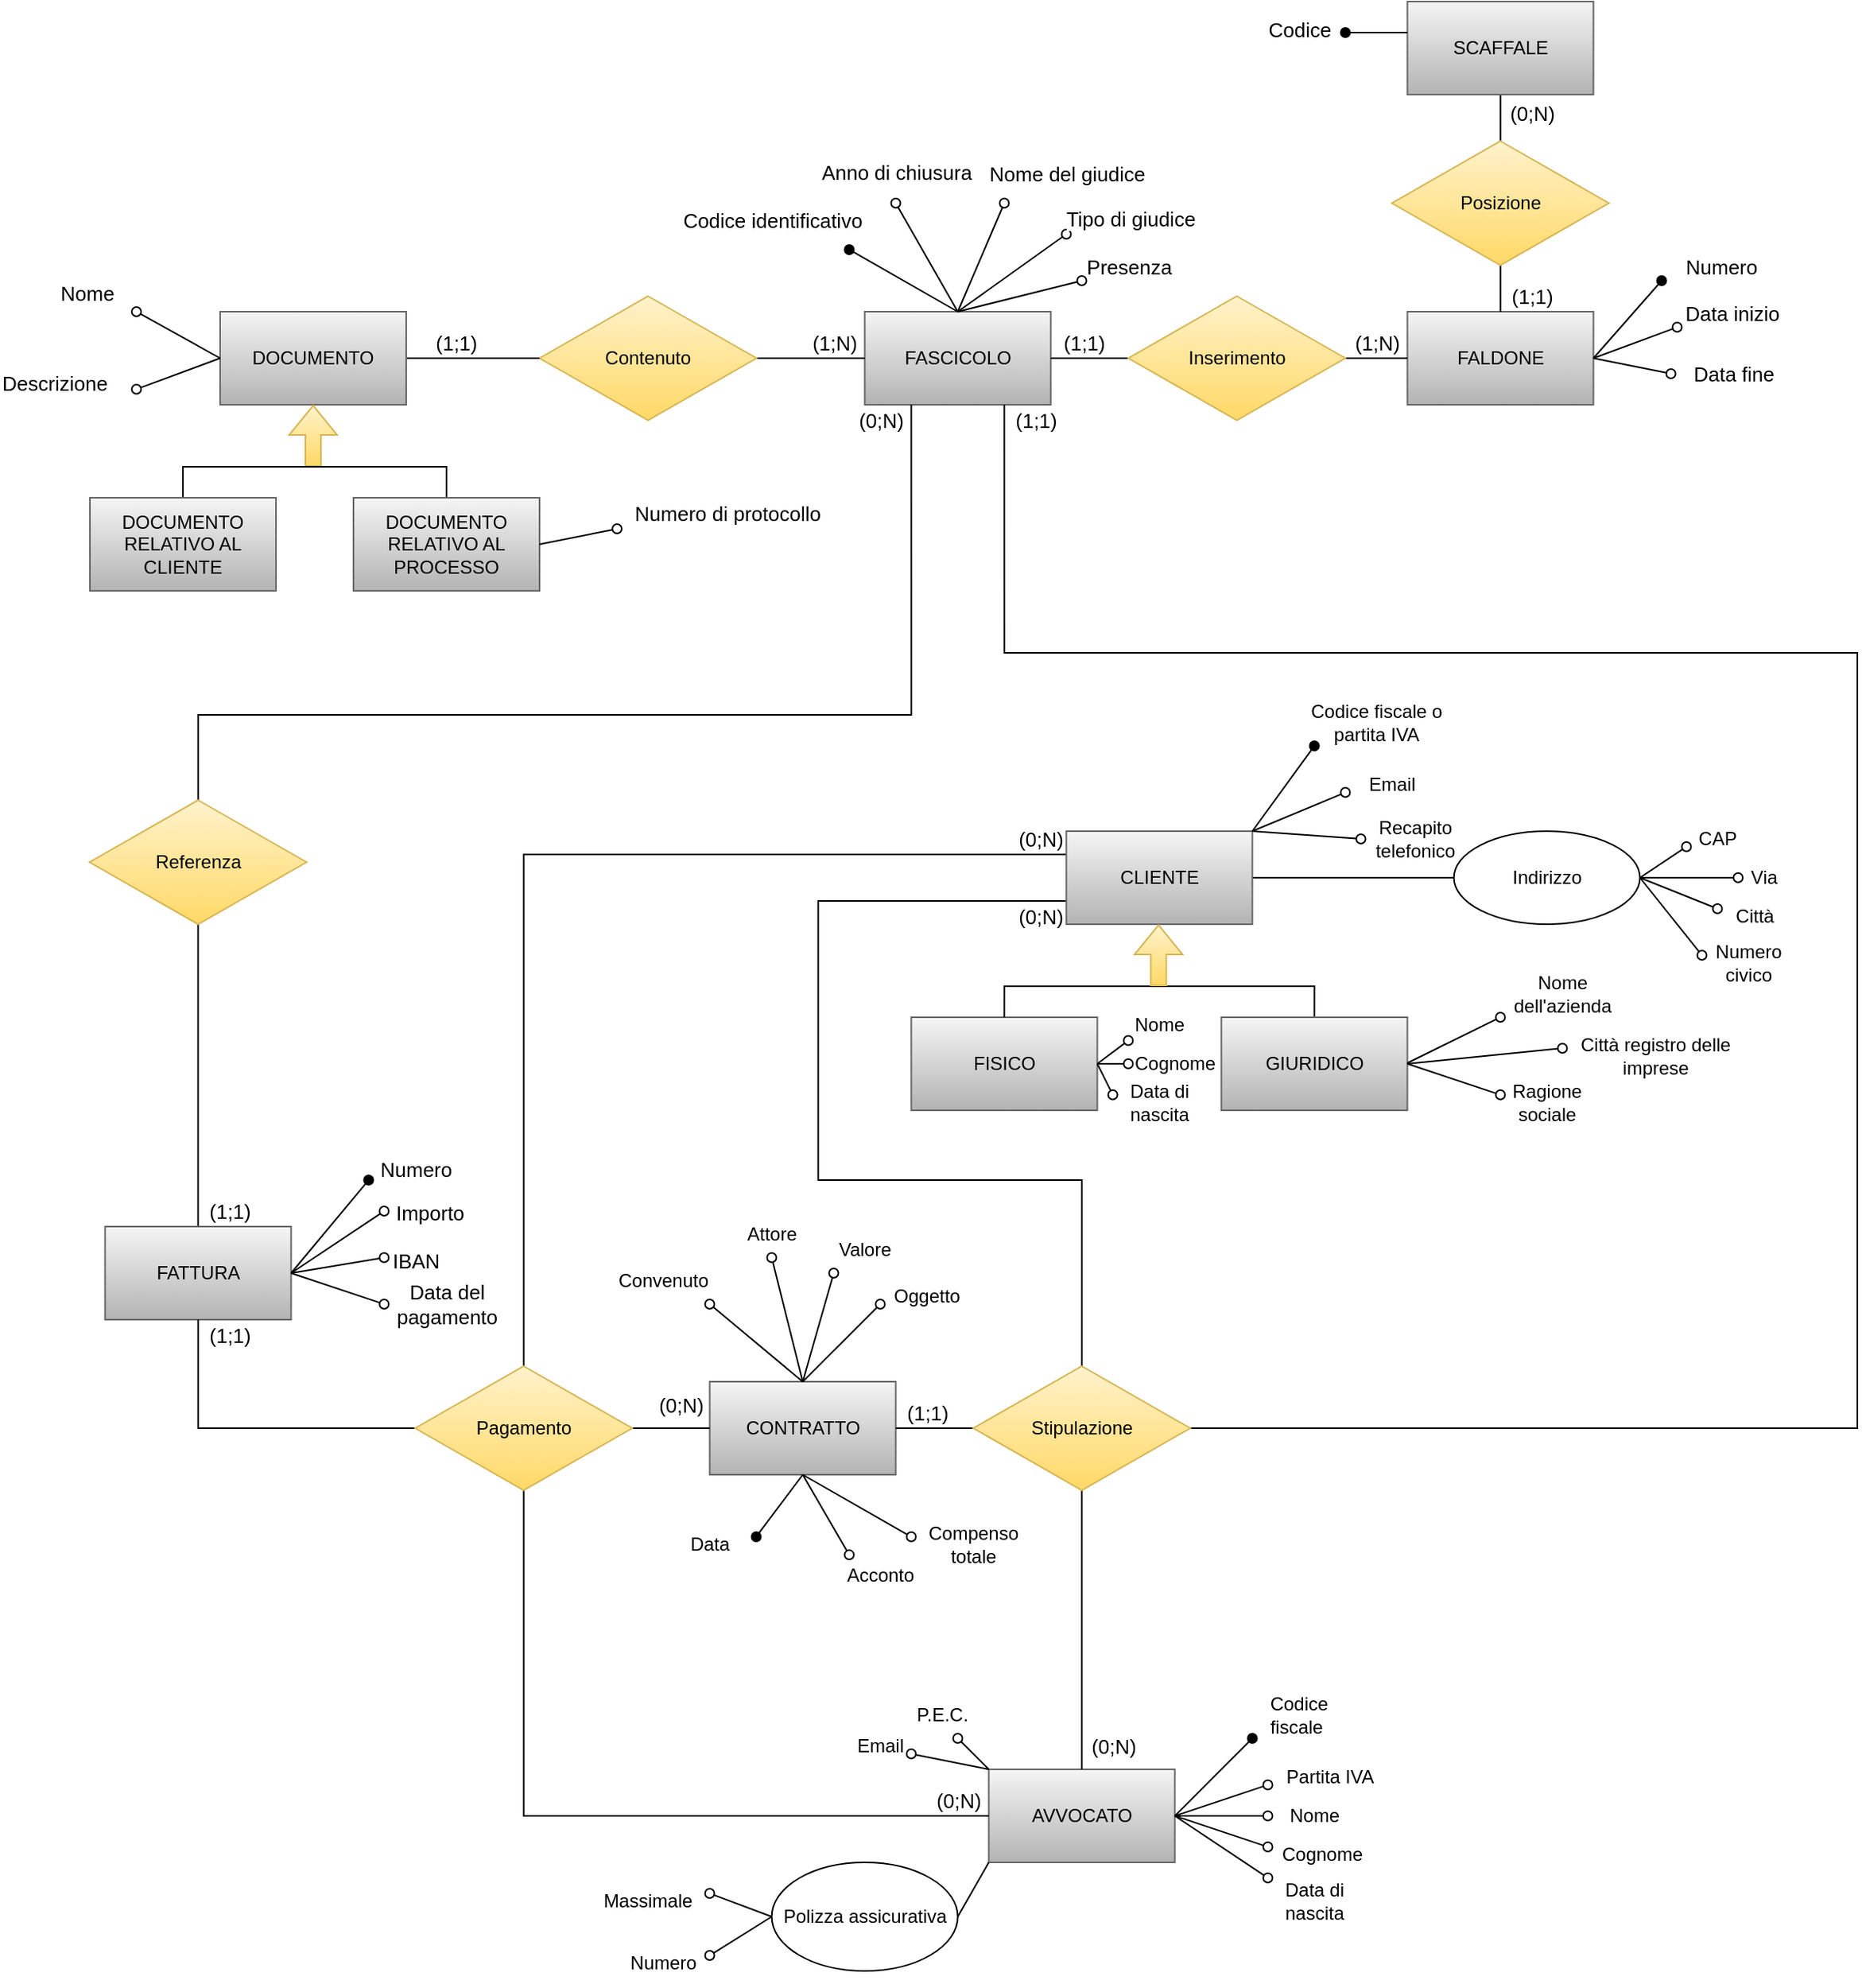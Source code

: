<mxfile version="15.7.3" type="device"><diagram id="W9oPmdJCnc97rMvSaZSt" name="Pagina-1"><mxGraphModel dx="788" dy="522" grid="1" gridSize="10" guides="1" tooltips="1" connect="1" arrows="1" fold="1" page="1" pageScale="1" pageWidth="3300" pageHeight="4681" math="0" shadow="0"><root><mxCell id="0"/><mxCell id="1" parent="0"/><mxCell id="FCEXW7toGId0Cse7OrLk-1" value="FASCICOLO" style="rounded=0;whiteSpace=wrap;html=1;fillColor=#f5f5f5;gradientColor=#b3b3b3;strokeColor=#666666;" vertex="1" parent="1"><mxGeometry x="579.77" y="360" width="120" height="60" as="geometry"/></mxCell><mxCell id="FCEXW7toGId0Cse7OrLk-2" value="FALDONE" style="rounded=0;whiteSpace=wrap;html=1;fillColor=#f5f5f5;gradientColor=#b3b3b3;strokeColor=#666666;" vertex="1" parent="1"><mxGeometry x="929.77" y="360" width="120" height="60" as="geometry"/></mxCell><mxCell id="FCEXW7toGId0Cse7OrLk-3" value="" style="edgeStyle=orthogonalEdgeStyle;rounded=0;orthogonalLoop=1;jettySize=auto;html=1;startArrow=none;startFill=0;endArrow=none;endFill=0;" edge="1" parent="1" source="FCEXW7toGId0Cse7OrLk-5" target="FCEXW7toGId0Cse7OrLk-1"><mxGeometry relative="1" as="geometry"/></mxCell><mxCell id="FCEXW7toGId0Cse7OrLk-4" value="(1;N)" style="edgeLabel;html=1;align=center;verticalAlign=middle;resizable=0;points=[];fontSize=13;" vertex="1" connectable="0" parent="FCEXW7toGId0Cse7OrLk-3"><mxGeometry x="0.4" y="2" relative="1" as="geometry"><mxPoint x="1" y="-8" as="offset"/></mxGeometry></mxCell><mxCell id="FCEXW7toGId0Cse7OrLk-5" value="Contenuto" style="rhombus;whiteSpace=wrap;html=1;fillColor=#fff2cc;gradientColor=#ffd966;strokeColor=#d6b656;" vertex="1" parent="1"><mxGeometry x="370" y="350" width="140" height="80" as="geometry"/></mxCell><mxCell id="FCEXW7toGId0Cse7OrLk-6" value="" style="edgeStyle=orthogonalEdgeStyle;rounded=0;orthogonalLoop=1;jettySize=auto;html=1;startArrow=none;startFill=0;endArrow=none;endFill=0;" edge="1" parent="1" source="FCEXW7toGId0Cse7OrLk-10" target="FCEXW7toGId0Cse7OrLk-2"><mxGeometry relative="1" as="geometry"/></mxCell><mxCell id="FCEXW7toGId0Cse7OrLk-7" value="(1;N)" style="edgeLabel;html=1;align=center;verticalAlign=middle;resizable=0;points=[];fontSize=13;" vertex="1" connectable="0" parent="FCEXW7toGId0Cse7OrLk-6"><mxGeometry x="-0.2" relative="1" as="geometry"><mxPoint x="4" y="-10" as="offset"/></mxGeometry></mxCell><mxCell id="FCEXW7toGId0Cse7OrLk-8" value="" style="edgeStyle=orthogonalEdgeStyle;rounded=0;orthogonalLoop=1;jettySize=auto;html=1;startArrow=none;startFill=0;endArrow=none;endFill=0;" edge="1" parent="1" source="FCEXW7toGId0Cse7OrLk-10" target="FCEXW7toGId0Cse7OrLk-1"><mxGeometry relative="1" as="geometry"/></mxCell><mxCell id="FCEXW7toGId0Cse7OrLk-9" value="(1;1)" style="edgeLabel;html=1;align=center;verticalAlign=middle;resizable=0;points=[];fontSize=13;" vertex="1" connectable="0" parent="FCEXW7toGId0Cse7OrLk-8"><mxGeometry x="-0.433" y="2" relative="1" as="geometry"><mxPoint x="-15" y="-12" as="offset"/></mxGeometry></mxCell><mxCell id="FCEXW7toGId0Cse7OrLk-10" value="Inserimento" style="rhombus;whiteSpace=wrap;html=1;fillColor=#fff2cc;gradientColor=#ffd966;strokeColor=#d6b656;" vertex="1" parent="1"><mxGeometry x="749.77" y="350" width="140" height="80" as="geometry"/></mxCell><mxCell id="FCEXW7toGId0Cse7OrLk-11" value="" style="edgeStyle=orthogonalEdgeStyle;rounded=0;orthogonalLoop=1;jettySize=auto;html=1;startArrow=none;startFill=0;endArrow=none;endFill=0;" edge="1" parent="1" source="FCEXW7toGId0Cse7OrLk-15" target="FCEXW7toGId0Cse7OrLk-2"><mxGeometry relative="1" as="geometry"/></mxCell><mxCell id="FCEXW7toGId0Cse7OrLk-12" value="&lt;font style=&quot;font-size: 13px&quot;&gt;(1;1)&lt;/font&gt;" style="edgeLabel;html=1;align=center;verticalAlign=middle;resizable=0;points=[];" vertex="1" connectable="0" parent="FCEXW7toGId0Cse7OrLk-11"><mxGeometry x="0.36" y="1" relative="1" as="geometry"><mxPoint x="19" y="6" as="offset"/></mxGeometry></mxCell><mxCell id="FCEXW7toGId0Cse7OrLk-13" value="" style="edgeStyle=orthogonalEdgeStyle;rounded=0;orthogonalLoop=1;jettySize=auto;html=1;startArrow=none;startFill=0;endArrow=none;endFill=0;" edge="1" parent="1" source="FCEXW7toGId0Cse7OrLk-15" target="FCEXW7toGId0Cse7OrLk-16"><mxGeometry relative="1" as="geometry"/></mxCell><mxCell id="FCEXW7toGId0Cse7OrLk-14" value="(0;N)" style="edgeLabel;html=1;align=center;verticalAlign=middle;resizable=0;points=[];fontSize=13;" vertex="1" connectable="0" parent="FCEXW7toGId0Cse7OrLk-13"><mxGeometry x="0.52" y="2" relative="1" as="geometry"><mxPoint x="22" as="offset"/></mxGeometry></mxCell><mxCell id="FCEXW7toGId0Cse7OrLk-15" value="Posizione" style="rhombus;whiteSpace=wrap;html=1;fillColor=#fff2cc;gradientColor=#ffd966;strokeColor=#d6b656;" vertex="1" parent="1"><mxGeometry x="919.77" y="250" width="140" height="80" as="geometry"/></mxCell><mxCell id="FCEXW7toGId0Cse7OrLk-16" value="SCAFFALE" style="whiteSpace=wrap;html=1;fillColor=#f5f5f5;gradientColor=#b3b3b3;strokeColor=#666666;" vertex="1" parent="1"><mxGeometry x="929.77" y="160" width="120" height="60" as="geometry"/></mxCell><mxCell id="FCEXW7toGId0Cse7OrLk-17" value="" style="endArrow=oval;html=1;rounded=0;endFill=1;" edge="1" parent="1"><mxGeometry width="50" height="50" relative="1" as="geometry"><mxPoint x="929.77" y="180" as="sourcePoint"/><mxPoint x="889.77" y="180" as="targetPoint"/></mxGeometry></mxCell><mxCell id="FCEXW7toGId0Cse7OrLk-18" value="Codice" style="edgeLabel;html=1;align=center;verticalAlign=middle;resizable=0;points=[];fontSize=13;" vertex="1" connectable="0" parent="FCEXW7toGId0Cse7OrLk-17"><mxGeometry x="0.2" y="-1" relative="1" as="geometry"><mxPoint x="-46" y="-1" as="offset"/></mxGeometry></mxCell><mxCell id="FCEXW7toGId0Cse7OrLk-19" value="" style="edgeStyle=orthogonalEdgeStyle;rounded=0;orthogonalLoop=1;jettySize=auto;html=1;startArrow=none;startFill=0;endArrow=none;endFill=0;entryX=1;entryY=0.5;entryDx=0;entryDy=0;" edge="1" parent="1" source="FCEXW7toGId0Cse7OrLk-5" target="FCEXW7toGId0Cse7OrLk-37"><mxGeometry relative="1" as="geometry"><mxPoint x="290" y="620" as="targetPoint"/><mxPoint x="340" y="620" as="sourcePoint"/></mxGeometry></mxCell><mxCell id="FCEXW7toGId0Cse7OrLk-20" value="(1;1)" style="edgeLabel;html=1;align=center;verticalAlign=middle;resizable=0;points=[];fontSize=13;" vertex="1" connectable="0" parent="FCEXW7toGId0Cse7OrLk-19"><mxGeometry x="-0.036" y="2" relative="1" as="geometry"><mxPoint x="-13" y="-12" as="offset"/></mxGeometry></mxCell><mxCell id="FCEXW7toGId0Cse7OrLk-21" value="" style="endArrow=oval;html=1;rounded=0;endFill=1;" edge="1" parent="1"><mxGeometry width="50" height="50" relative="1" as="geometry"><mxPoint x="1049.77" y="390" as="sourcePoint"/><mxPoint x="1093.77" y="340" as="targetPoint"/></mxGeometry></mxCell><mxCell id="FCEXW7toGId0Cse7OrLk-22" value="Numero" style="edgeLabel;html=1;align=center;verticalAlign=middle;resizable=0;points=[];fontSize=13;" vertex="1" connectable="0" parent="FCEXW7toGId0Cse7OrLk-21"><mxGeometry x="0.46" y="-1" relative="1" as="geometry"><mxPoint x="49" y="-24" as="offset"/></mxGeometry></mxCell><mxCell id="FCEXW7toGId0Cse7OrLk-23" value="" style="endArrow=oval;html=1;rounded=0;endFill=0;" edge="1" parent="1"><mxGeometry width="50" height="50" relative="1" as="geometry"><mxPoint x="1049.77" y="390" as="sourcePoint"/><mxPoint x="1103.77" y="370" as="targetPoint"/></mxGeometry></mxCell><mxCell id="FCEXW7toGId0Cse7OrLk-24" value="Data inizio" style="edgeLabel;html=1;align=center;verticalAlign=middle;resizable=0;points=[];fontSize=13;" vertex="1" connectable="0" parent="FCEXW7toGId0Cse7OrLk-23"><mxGeometry x="0.46" y="-1" relative="1" as="geometry"><mxPoint x="49" y="-16" as="offset"/></mxGeometry></mxCell><mxCell id="FCEXW7toGId0Cse7OrLk-25" value="" style="endArrow=oval;html=1;rounded=0;endFill=0;" edge="1" parent="1"><mxGeometry width="50" height="50" relative="1" as="geometry"><mxPoint x="1049.77" y="390" as="sourcePoint"/><mxPoint x="1099.77" y="400" as="targetPoint"/></mxGeometry></mxCell><mxCell id="FCEXW7toGId0Cse7OrLk-26" value="Data fine" style="edgeLabel;html=1;align=center;verticalAlign=middle;resizable=0;points=[];fontSize=13;" vertex="1" connectable="0" parent="FCEXW7toGId0Cse7OrLk-25"><mxGeometry x="0.46" y="-1" relative="1" as="geometry"><mxPoint x="54" y="2" as="offset"/></mxGeometry></mxCell><mxCell id="FCEXW7toGId0Cse7OrLk-27" value="" style="endArrow=oval;html=1;rounded=0;endFill=0;exitX=0.5;exitY=0;exitDx=0;exitDy=0;" edge="1" parent="1" source="FCEXW7toGId0Cse7OrLk-1"><mxGeometry width="50" height="50" relative="1" as="geometry"><mxPoint x="829.77" y="529.77" as="sourcePoint"/><mxPoint x="709.77" y="310" as="targetPoint"/></mxGeometry></mxCell><mxCell id="FCEXW7toGId0Cse7OrLk-28" value="Tipo di giudice" style="edgeLabel;html=1;align=center;verticalAlign=middle;resizable=0;points=[];fontSize=13;" vertex="1" connectable="0" parent="FCEXW7toGId0Cse7OrLk-27"><mxGeometry x="0.46" y="-4" relative="1" as="geometry"><mxPoint x="57" y="-27" as="offset"/></mxGeometry></mxCell><mxCell id="FCEXW7toGId0Cse7OrLk-29" value="" style="endArrow=oval;html=1;rounded=0;endFill=0;exitX=0.5;exitY=0;exitDx=0;exitDy=0;" edge="1" parent="1" source="FCEXW7toGId0Cse7OrLk-1"><mxGeometry width="50" height="50" relative="1" as="geometry"><mxPoint x="829.77" y="529.77" as="sourcePoint"/><mxPoint x="669.77" y="290" as="targetPoint"/></mxGeometry></mxCell><mxCell id="FCEXW7toGId0Cse7OrLk-30" value="Nome del giudice" style="edgeLabel;html=1;align=center;verticalAlign=middle;resizable=0;points=[];fontSize=13;" vertex="1" connectable="0" parent="FCEXW7toGId0Cse7OrLk-29"><mxGeometry x="0.46" y="-4" relative="1" as="geometry"><mxPoint x="44" y="-40" as="offset"/></mxGeometry></mxCell><mxCell id="FCEXW7toGId0Cse7OrLk-31" value="" style="endArrow=oval;html=1;rounded=0;endFill=0;exitX=0.5;exitY=0;exitDx=0;exitDy=0;" edge="1" parent="1" source="FCEXW7toGId0Cse7OrLk-1"><mxGeometry width="50" height="50" relative="1" as="geometry"><mxPoint x="829.77" y="529.77" as="sourcePoint"/><mxPoint x="599.77" y="290" as="targetPoint"/></mxGeometry></mxCell><mxCell id="FCEXW7toGId0Cse7OrLk-32" value="Anno di chiusura" style="edgeLabel;html=1;align=center;verticalAlign=middle;resizable=0;points=[];fontSize=13;" vertex="1" connectable="0" parent="FCEXW7toGId0Cse7OrLk-31"><mxGeometry x="0.46" y="-4" relative="1" as="geometry"><mxPoint x="-14" y="-37" as="offset"/></mxGeometry></mxCell><mxCell id="FCEXW7toGId0Cse7OrLk-33" value="" style="endArrow=oval;html=1;rounded=0;endFill=1;exitX=0.5;exitY=0;exitDx=0;exitDy=0;" edge="1" parent="1" source="FCEXW7toGId0Cse7OrLk-1"><mxGeometry width="50" height="50" relative="1" as="geometry"><mxPoint x="835.77" y="529.77" as="sourcePoint"/><mxPoint x="569.77" y="320" as="targetPoint"/></mxGeometry></mxCell><mxCell id="FCEXW7toGId0Cse7OrLk-34" value="Codice identificativo" style="edgeLabel;html=1;align=center;verticalAlign=middle;resizable=0;points=[];fontSize=13;" vertex="1" connectable="0" parent="FCEXW7toGId0Cse7OrLk-33"><mxGeometry x="0.46" y="-4" relative="1" as="geometry"><mxPoint x="-71" y="-27" as="offset"/></mxGeometry></mxCell><mxCell id="FCEXW7toGId0Cse7OrLk-35" value="" style="endArrow=oval;html=1;rounded=0;endFill=0;exitX=0.5;exitY=0;exitDx=0;exitDy=0;" edge="1" parent="1" source="FCEXW7toGId0Cse7OrLk-1"><mxGeometry width="50" height="50" relative="1" as="geometry"><mxPoint x="829.77" y="529.77" as="sourcePoint"/><mxPoint x="719.77" y="340" as="targetPoint"/></mxGeometry></mxCell><mxCell id="FCEXW7toGId0Cse7OrLk-36" value="Presenza" style="edgeLabel;html=1;align=center;verticalAlign=middle;resizable=0;points=[];fontSize=13;" vertex="1" connectable="0" parent="FCEXW7toGId0Cse7OrLk-35"><mxGeometry x="0.46" y="-4" relative="1" as="geometry"><mxPoint x="51" y="-19" as="offset"/></mxGeometry></mxCell><mxCell id="FCEXW7toGId0Cse7OrLk-37" value="DOCUMENTO" style="rounded=0;whiteSpace=wrap;html=1;fillColor=#f5f5f5;gradientColor=#b3b3b3;strokeColor=#666666;" vertex="1" parent="1"><mxGeometry x="164" y="360" width="120" height="60" as="geometry"/></mxCell><mxCell id="FCEXW7toGId0Cse7OrLk-38" value="" style="endArrow=oval;html=1;rounded=0;exitX=0;exitY=0.5;exitDx=0;exitDy=0;endFill=0;" edge="1" parent="1" source="FCEXW7toGId0Cse7OrLk-37"><mxGeometry width="50" height="50" relative="1" as="geometry"><mxPoint x="100" y="620" as="sourcePoint"/><mxPoint x="110" y="360" as="targetPoint"/></mxGeometry></mxCell><mxCell id="FCEXW7toGId0Cse7OrLk-39" value="&lt;font style=&quot;font-size: 13px&quot;&gt;Nome&lt;/font&gt;" style="edgeLabel;html=1;align=center;verticalAlign=middle;resizable=0;points=[];" vertex="1" connectable="0" parent="FCEXW7toGId0Cse7OrLk-38"><mxGeometry x="0.582" y="1" relative="1" as="geometry"><mxPoint x="-43" y="-19" as="offset"/></mxGeometry></mxCell><mxCell id="FCEXW7toGId0Cse7OrLk-40" value="" style="shape=flexArrow;endArrow=classic;html=1;rounded=0;fontSize=13;fillColor=#fff2cc;gradientColor=#ffd966;strokeColor=#d6b656;" edge="1" parent="1"><mxGeometry width="50" height="50" relative="1" as="geometry"><mxPoint x="224" y="460" as="sourcePoint"/><mxPoint x="224" y="420" as="targetPoint"/></mxGeometry></mxCell><mxCell id="FCEXW7toGId0Cse7OrLk-41" style="edgeStyle=orthogonalEdgeStyle;rounded=0;orthogonalLoop=1;jettySize=auto;html=1;entryX=0.5;entryY=0;entryDx=0;entryDy=0;fontSize=13;endArrow=none;endFill=0;" edge="1" parent="1" source="FCEXW7toGId0Cse7OrLk-42" target="FCEXW7toGId0Cse7OrLk-43"><mxGeometry relative="1" as="geometry"><Array as="points"><mxPoint x="140" y="460"/><mxPoint x="310" y="460"/></Array></mxGeometry></mxCell><mxCell id="FCEXW7toGId0Cse7OrLk-42" value="DOCUMENTO RELATIVO AL CLIENTE" style="rounded=0;whiteSpace=wrap;html=1;fillColor=#f5f5f5;gradientColor=#b3b3b3;strokeColor=#666666;" vertex="1" parent="1"><mxGeometry x="80" y="480" width="120" height="60" as="geometry"/></mxCell><mxCell id="FCEXW7toGId0Cse7OrLk-43" value="DOCUMENTO RELATIVO AL PROCESSO" style="rounded=0;whiteSpace=wrap;html=1;fillColor=#f5f5f5;gradientColor=#b3b3b3;strokeColor=#666666;" vertex="1" parent="1"><mxGeometry x="250" y="480" width="120" height="60" as="geometry"/></mxCell><mxCell id="FCEXW7toGId0Cse7OrLk-44" value="" style="endArrow=oval;html=1;rounded=0;exitX=0;exitY=0.5;exitDx=0;exitDy=0;endFill=0;" edge="1" parent="1" source="FCEXW7toGId0Cse7OrLk-37"><mxGeometry width="50" height="50" relative="1" as="geometry"><mxPoint x="144" y="650" as="sourcePoint"/><mxPoint x="110" y="410" as="targetPoint"/></mxGeometry></mxCell><mxCell id="FCEXW7toGId0Cse7OrLk-45" value="&lt;font style=&quot;font-size: 13px&quot;&gt;Descrizione&lt;/font&gt;" style="edgeLabel;html=1;align=center;verticalAlign=middle;resizable=0;points=[];" vertex="1" connectable="0" parent="FCEXW7toGId0Cse7OrLk-44"><mxGeometry x="0.582" y="1" relative="1" as="geometry"><mxPoint x="-65" y="-1" as="offset"/></mxGeometry></mxCell><mxCell id="FCEXW7toGId0Cse7OrLk-46" value="" style="endArrow=oval;html=1;rounded=0;exitX=1;exitY=0.5;exitDx=0;exitDy=0;endFill=0;" edge="1" parent="1" source="FCEXW7toGId0Cse7OrLk-43"><mxGeometry width="50" height="50" relative="1" as="geometry"><mxPoint x="484" y="520" as="sourcePoint"/><mxPoint x="420.0" y="500" as="targetPoint"/></mxGeometry></mxCell><mxCell id="FCEXW7toGId0Cse7OrLk-47" value="&lt;font style=&quot;font-size: 13px&quot;&gt;Numero di protocollo&lt;/font&gt;" style="edgeLabel;html=1;align=center;verticalAlign=middle;resizable=0;points=[];" vertex="1" connectable="0" parent="FCEXW7toGId0Cse7OrLk-46"><mxGeometry x="0.582" y="1" relative="1" as="geometry"><mxPoint x="81" y="-11" as="offset"/></mxGeometry></mxCell><mxCell id="FCEXW7toGId0Cse7OrLk-48" value="CONTRATTO" style="rounded=0;whiteSpace=wrap;html=1;fillColor=#f5f5f5;gradientColor=#b3b3b3;strokeColor=#666666;" vertex="1" parent="1"><mxGeometry x="479.77" y="1050" width="120" height="60" as="geometry"/></mxCell><mxCell id="FCEXW7toGId0Cse7OrLk-49" value="AVVOCATO" style="rounded=0;whiteSpace=wrap;html=1;fillColor=#f5f5f5;gradientColor=#b3b3b3;strokeColor=#666666;" vertex="1" parent="1"><mxGeometry x="659.77" y="1300" width="120" height="60" as="geometry"/></mxCell><mxCell id="FCEXW7toGId0Cse7OrLk-143" style="edgeStyle=orthogonalEdgeStyle;rounded=0;orthogonalLoop=1;jettySize=auto;html=1;entryX=0.5;entryY=1;entryDx=0;entryDy=0;endArrow=none;endFill=0;" edge="1" parent="1" source="FCEXW7toGId0Cse7OrLk-50" target="FCEXW7toGId0Cse7OrLk-142"><mxGeometry relative="1" as="geometry"/></mxCell><mxCell id="FCEXW7toGId0Cse7OrLk-145" value="&lt;font style=&quot;font-size: 13px&quot;&gt;(1;1)&lt;/font&gt;" style="edgeLabel;html=1;align=center;verticalAlign=middle;resizable=0;points=[];" vertex="1" connectable="0" parent="FCEXW7toGId0Cse7OrLk-143"><mxGeometry x="-0.753" y="-1" relative="1" as="geometry"><mxPoint x="19" y="14" as="offset"/></mxGeometry></mxCell><mxCell id="FCEXW7toGId0Cse7OrLk-50" value="FATTURA" style="rounded=0;whiteSpace=wrap;html=1;fillColor=#f5f5f5;gradientColor=#b3b3b3;strokeColor=#666666;" vertex="1" parent="1"><mxGeometry x="89.77" y="950" width="120" height="60" as="geometry"/></mxCell><mxCell id="FCEXW7toGId0Cse7OrLk-51" value="" style="edgeStyle=orthogonalEdgeStyle;rounded=0;orthogonalLoop=1;jettySize=auto;html=1;startArrow=none;startFill=0;endArrow=none;endFill=0;" edge="1" parent="1" source="FCEXW7toGId0Cse7OrLk-57" target="FCEXW7toGId0Cse7OrLk-49"><mxGeometry relative="1" as="geometry"/></mxCell><mxCell id="FCEXW7toGId0Cse7OrLk-52" value="(0;N)" style="edgeLabel;html=1;align=center;verticalAlign=middle;resizable=0;points=[];fontSize=13;" vertex="1" connectable="0" parent="FCEXW7toGId0Cse7OrLk-51"><mxGeometry x="0.489" relative="1" as="geometry"><mxPoint x="20" y="31" as="offset"/></mxGeometry></mxCell><mxCell id="FCEXW7toGId0Cse7OrLk-53" value="" style="edgeStyle=orthogonalEdgeStyle;rounded=0;orthogonalLoop=1;jettySize=auto;html=1;startArrow=none;startFill=0;endArrow=none;endFill=0;" edge="1" parent="1" source="FCEXW7toGId0Cse7OrLk-57" target="FCEXW7toGId0Cse7OrLk-48"><mxGeometry relative="1" as="geometry"/></mxCell><mxCell id="FCEXW7toGId0Cse7OrLk-54" value="(1;1)" style="edgeLabel;html=1;align=center;verticalAlign=middle;resizable=0;points=[];fontSize=13;" vertex="1" connectable="0" parent="FCEXW7toGId0Cse7OrLk-53"><mxGeometry x="0.6" y="2" relative="1" as="geometry"><mxPoint x="10" y="-12" as="offset"/></mxGeometry></mxCell><mxCell id="FCEXW7toGId0Cse7OrLk-55" style="edgeStyle=orthogonalEdgeStyle;rounded=0;orthogonalLoop=1;jettySize=auto;html=1;entryX=0;entryY=0.75;entryDx=0;entryDy=0;endArrow=none;endFill=0;" edge="1" parent="1" source="FCEXW7toGId0Cse7OrLk-57" target="FCEXW7toGId0Cse7OrLk-110"><mxGeometry relative="1" as="geometry"><Array as="points"><mxPoint x="719.77" y="920"/><mxPoint x="549.77" y="920"/><mxPoint x="549.77" y="740"/></Array></mxGeometry></mxCell><mxCell id="FCEXW7toGId0Cse7OrLk-56" value="(0;N)" style="edgeLabel;html=1;align=center;verticalAlign=middle;resizable=0;points=[];fontSize=13;" vertex="1" connectable="0" parent="FCEXW7toGId0Cse7OrLk-55"><mxGeometry x="0.946" y="1" relative="1" as="geometry"><mxPoint y="11" as="offset"/></mxGeometry></mxCell><mxCell id="FCEXW7toGId0Cse7OrLk-147" style="edgeStyle=orthogonalEdgeStyle;rounded=0;orthogonalLoop=1;jettySize=auto;html=1;fontSize=13;endArrow=none;endFill=0;entryX=0.75;entryY=1;entryDx=0;entryDy=0;" edge="1" parent="1" source="FCEXW7toGId0Cse7OrLk-57" target="FCEXW7toGId0Cse7OrLk-1"><mxGeometry relative="1" as="geometry"><mxPoint x="1230" y="650" as="targetPoint"/><Array as="points"><mxPoint x="1220" y="1080"/><mxPoint x="1220" y="580"/><mxPoint x="670" y="580"/></Array></mxGeometry></mxCell><mxCell id="FCEXW7toGId0Cse7OrLk-148" value="(1;1)" style="edgeLabel;html=1;align=center;verticalAlign=middle;resizable=0;points=[];fontSize=13;" vertex="1" connectable="0" parent="FCEXW7toGId0Cse7OrLk-147"><mxGeometry x="0.97" relative="1" as="geometry"><mxPoint x="20" y="-15" as="offset"/></mxGeometry></mxCell><mxCell id="FCEXW7toGId0Cse7OrLk-57" value="Stipulazione" style="rhombus;whiteSpace=wrap;html=1;fillColor=#fff2cc;gradientColor=#ffd966;strokeColor=#d6b656;" vertex="1" parent="1"><mxGeometry x="649.77" y="1040" width="140" height="80" as="geometry"/></mxCell><mxCell id="FCEXW7toGId0Cse7OrLk-58" value="" style="edgeStyle=orthogonalEdgeStyle;rounded=0;orthogonalLoop=1;jettySize=auto;html=1;startArrow=none;startFill=0;endArrow=none;endFill=0;" edge="1" parent="1" source="FCEXW7toGId0Cse7OrLk-66" target="FCEXW7toGId0Cse7OrLk-48"><mxGeometry relative="1" as="geometry"><Array as="points"><mxPoint x="439.77" y="1080"/><mxPoint x="439.77" y="1080"/></Array></mxGeometry></mxCell><mxCell id="FCEXW7toGId0Cse7OrLk-59" value="(0;N)" style="edgeLabel;html=1;align=center;verticalAlign=middle;resizable=0;points=[];fontSize=13;" vertex="1" connectable="0" parent="FCEXW7toGId0Cse7OrLk-58"><mxGeometry x="0.24" y="3" relative="1" as="geometry"><mxPoint y="-12" as="offset"/></mxGeometry></mxCell><mxCell id="FCEXW7toGId0Cse7OrLk-60" value="" style="edgeStyle=orthogonalEdgeStyle;rounded=0;orthogonalLoop=1;jettySize=auto;html=1;startArrow=none;startFill=0;endArrow=none;endFill=0;" edge="1" parent="1" source="FCEXW7toGId0Cse7OrLk-66" target="FCEXW7toGId0Cse7OrLk-50"><mxGeometry relative="1" as="geometry"/></mxCell><mxCell id="FCEXW7toGId0Cse7OrLk-61" value="(1;1)" style="edgeLabel;html=1;align=center;verticalAlign=middle;resizable=0;points=[];fontSize=13;" vertex="1" connectable="0" parent="FCEXW7toGId0Cse7OrLk-60"><mxGeometry x="-0.657" y="2" relative="1" as="geometry"><mxPoint x="-84" y="-62" as="offset"/></mxGeometry></mxCell><mxCell id="FCEXW7toGId0Cse7OrLk-62" style="edgeStyle=orthogonalEdgeStyle;rounded=0;orthogonalLoop=1;jettySize=auto;html=1;startArrow=none;startFill=0;endArrow=none;endFill=0;entryX=0;entryY=0.5;entryDx=0;entryDy=0;" edge="1" parent="1" source="FCEXW7toGId0Cse7OrLk-66" target="FCEXW7toGId0Cse7OrLk-49"><mxGeometry relative="1" as="geometry"><mxPoint x="329.77" y="980" as="targetPoint"/><Array as="points"><mxPoint x="359.77" y="1330"/></Array></mxGeometry></mxCell><mxCell id="FCEXW7toGId0Cse7OrLk-63" value="(0;N)" style="edgeLabel;html=1;align=center;verticalAlign=middle;resizable=0;points=[];fontSize=13;" vertex="1" connectable="0" parent="FCEXW7toGId0Cse7OrLk-62"><mxGeometry x="0.918" y="-1" relative="1" as="geometry"><mxPoint x="1" y="-11" as="offset"/></mxGeometry></mxCell><mxCell id="FCEXW7toGId0Cse7OrLk-64" style="edgeStyle=orthogonalEdgeStyle;rounded=0;orthogonalLoop=1;jettySize=auto;html=1;entryX=0;entryY=0.25;entryDx=0;entryDy=0;endArrow=none;endFill=0;" edge="1" parent="1" source="FCEXW7toGId0Cse7OrLk-66" target="FCEXW7toGId0Cse7OrLk-110"><mxGeometry relative="1" as="geometry"><Array as="points"><mxPoint x="359.77" y="710"/></Array></mxGeometry></mxCell><mxCell id="FCEXW7toGId0Cse7OrLk-65" value="(0;N)" style="edgeLabel;html=1;align=center;verticalAlign=middle;resizable=0;points=[];fontSize=13;" vertex="1" connectable="0" parent="FCEXW7toGId0Cse7OrLk-64"><mxGeometry x="0.95" y="3" relative="1" as="geometry"><mxPoint y="-7" as="offset"/></mxGeometry></mxCell><mxCell id="FCEXW7toGId0Cse7OrLk-66" value="Pagamento" style="rhombus;whiteSpace=wrap;html=1;fillColor=#fff2cc;gradientColor=#ffd966;strokeColor=#d6b656;" vertex="1" parent="1"><mxGeometry x="289.77" y="1040" width="140" height="80" as="geometry"/></mxCell><mxCell id="FCEXW7toGId0Cse7OrLk-67" value="" style="endArrow=oval;html=1;rounded=0;endFill=1;exitX=1;exitY=0.5;exitDx=0;exitDy=0;" edge="1" parent="1"><mxGeometry width="50" height="50" relative="1" as="geometry"><mxPoint x="209.77" y="980" as="sourcePoint"/><mxPoint x="259.77" y="920" as="targetPoint"/></mxGeometry></mxCell><mxCell id="FCEXW7toGId0Cse7OrLk-68" value="&lt;font style=&quot;font-size: 13px&quot;&gt;Numero&lt;br&gt;&lt;/font&gt;" style="edgeLabel;html=1;align=center;verticalAlign=middle;resizable=0;points=[];" vertex="1" connectable="0" parent="FCEXW7toGId0Cse7OrLk-67"><mxGeometry x="0.58" y="2" relative="1" as="geometry"><mxPoint x="42" y="-19" as="offset"/></mxGeometry></mxCell><mxCell id="FCEXW7toGId0Cse7OrLk-69" value="" style="endArrow=oval;html=1;rounded=0;fontSize=13;endFill=0;" edge="1" parent="1"><mxGeometry width="50" height="50" relative="1" as="geometry"><mxPoint x="209.77" y="980" as="sourcePoint"/><mxPoint x="269.77" y="970" as="targetPoint"/></mxGeometry></mxCell><mxCell id="FCEXW7toGId0Cse7OrLk-70" value="IBAN" style="edgeLabel;html=1;align=center;verticalAlign=middle;resizable=0;points=[];fontSize=13;" vertex="1" connectable="0" parent="FCEXW7toGId0Cse7OrLk-69"><mxGeometry x="0.346" y="2" relative="1" as="geometry"><mxPoint x="40" as="offset"/></mxGeometry></mxCell><mxCell id="FCEXW7toGId0Cse7OrLk-71" value="" style="endArrow=oval;html=1;rounded=0;fontSize=13;endFill=0;" edge="1" parent="1"><mxGeometry width="50" height="50" relative="1" as="geometry"><mxPoint x="209.77" y="980" as="sourcePoint"/><mxPoint x="269.77" y="1000" as="targetPoint"/></mxGeometry></mxCell><mxCell id="FCEXW7toGId0Cse7OrLk-72" value="Data del&lt;br&gt;pagamento" style="edgeLabel;html=1;align=center;verticalAlign=middle;resizable=0;points=[];fontSize=13;" vertex="1" connectable="0" parent="FCEXW7toGId0Cse7OrLk-71"><mxGeometry x="0.346" y="2" relative="1" as="geometry"><mxPoint x="59" y="8" as="offset"/></mxGeometry></mxCell><mxCell id="FCEXW7toGId0Cse7OrLk-73" value="" style="endArrow=oval;html=1;rounded=0;fontSize=13;endFill=0;" edge="1" parent="1"><mxGeometry width="50" height="50" relative="1" as="geometry"><mxPoint x="209.77" y="980" as="sourcePoint"/><mxPoint x="269.77" y="940" as="targetPoint"/></mxGeometry></mxCell><mxCell id="FCEXW7toGId0Cse7OrLk-74" value="Importo" style="edgeLabel;html=1;align=center;verticalAlign=middle;resizable=0;points=[];fontSize=13;" vertex="1" connectable="0" parent="FCEXW7toGId0Cse7OrLk-73"><mxGeometry x="0.346" y="2" relative="1" as="geometry"><mxPoint x="50" y="-11" as="offset"/></mxGeometry></mxCell><mxCell id="FCEXW7toGId0Cse7OrLk-75" value="" style="endArrow=oval;html=1;rounded=0;endFill=0;" edge="1" parent="1"><mxGeometry width="50" height="50" relative="1" as="geometry"><mxPoint x="539.77" y="1050" as="sourcePoint"/><mxPoint x="589.77" y="1000" as="targetPoint"/></mxGeometry></mxCell><mxCell id="FCEXW7toGId0Cse7OrLk-76" value="Oggetto" style="text;html=1;strokeColor=none;fillColor=none;align=center;verticalAlign=middle;whiteSpace=wrap;rounded=0;" vertex="1" parent="1"><mxGeometry x="589.77" y="980" width="60" height="30" as="geometry"/></mxCell><mxCell id="FCEXW7toGId0Cse7OrLk-77" value="" style="endArrow=oval;html=1;rounded=0;endFill=0;exitX=0.5;exitY=0;exitDx=0;exitDy=0;" edge="1" parent="1" source="FCEXW7toGId0Cse7OrLk-48"><mxGeometry width="50" height="50" relative="1" as="geometry"><mxPoint x="559.77" y="710" as="sourcePoint"/><mxPoint x="559.77" y="980" as="targetPoint"/></mxGeometry></mxCell><mxCell id="FCEXW7toGId0Cse7OrLk-78" value="Valore" style="text;html=1;strokeColor=none;fillColor=none;align=center;verticalAlign=middle;whiteSpace=wrap;rounded=0;" vertex="1" parent="1"><mxGeometry x="549.77" y="950" width="60" height="30" as="geometry"/></mxCell><mxCell id="FCEXW7toGId0Cse7OrLk-79" value="" style="endArrow=oval;html=1;rounded=0;endFill=0;exitX=0.5;exitY=0;exitDx=0;exitDy=0;" edge="1" parent="1" source="FCEXW7toGId0Cse7OrLk-48"><mxGeometry width="50" height="50" relative="1" as="geometry"><mxPoint x="559.77" y="710" as="sourcePoint"/><mxPoint x="519.77" y="970" as="targetPoint"/></mxGeometry></mxCell><mxCell id="FCEXW7toGId0Cse7OrLk-80" value="Attore" style="text;html=1;strokeColor=none;fillColor=none;align=center;verticalAlign=middle;whiteSpace=wrap;rounded=0;" vertex="1" parent="1"><mxGeometry x="489.77" y="940" width="60" height="30" as="geometry"/></mxCell><mxCell id="FCEXW7toGId0Cse7OrLk-81" value="" style="endArrow=oval;html=1;rounded=0;endFill=0;exitX=0.5;exitY=0;exitDx=0;exitDy=0;" edge="1" parent="1" source="FCEXW7toGId0Cse7OrLk-48"><mxGeometry width="50" height="50" relative="1" as="geometry"><mxPoint x="559.77" y="710" as="sourcePoint"/><mxPoint x="479.77" y="1000" as="targetPoint"/></mxGeometry></mxCell><mxCell id="FCEXW7toGId0Cse7OrLk-82" value="Convenuto" style="text;html=1;strokeColor=none;fillColor=none;align=center;verticalAlign=middle;whiteSpace=wrap;rounded=0;" vertex="1" parent="1"><mxGeometry x="419.77" y="970" width="60" height="30" as="geometry"/></mxCell><mxCell id="FCEXW7toGId0Cse7OrLk-83" value="" style="endArrow=oval;html=1;rounded=0;endFill=0;exitX=0.5;exitY=1;exitDx=0;exitDy=0;" edge="1" parent="1" source="FCEXW7toGId0Cse7OrLk-48"><mxGeometry width="50" height="50" relative="1" as="geometry"><mxPoint x="439.77" y="710" as="sourcePoint"/><mxPoint x="609.77" y="1150" as="targetPoint"/></mxGeometry></mxCell><mxCell id="FCEXW7toGId0Cse7OrLk-84" value="Compenso&lt;br&gt;totale" style="text;html=1;strokeColor=none;fillColor=none;align=center;verticalAlign=middle;whiteSpace=wrap;rounded=0;" vertex="1" parent="1"><mxGeometry x="619.77" y="1140" width="60" height="30" as="geometry"/></mxCell><mxCell id="FCEXW7toGId0Cse7OrLk-85" value="" style="endArrow=oval;html=1;rounded=0;endFill=0;exitX=0.5;exitY=1;exitDx=0;exitDy=0;" edge="1" parent="1" source="FCEXW7toGId0Cse7OrLk-48"><mxGeometry width="50" height="50" relative="1" as="geometry"><mxPoint x="439.77" y="710" as="sourcePoint"/><mxPoint x="569.77" y="1161.667" as="targetPoint"/></mxGeometry></mxCell><mxCell id="FCEXW7toGId0Cse7OrLk-86" value="Acconto" style="text;html=1;strokeColor=none;fillColor=none;align=center;verticalAlign=middle;whiteSpace=wrap;rounded=0;" vertex="1" parent="1"><mxGeometry x="559.77" y="1160" width="60" height="30" as="geometry"/></mxCell><mxCell id="FCEXW7toGId0Cse7OrLk-87" value="" style="endArrow=oval;html=1;rounded=0;endFill=1;exitX=0.5;exitY=1;exitDx=0;exitDy=0;" edge="1" parent="1" source="FCEXW7toGId0Cse7OrLk-48"><mxGeometry width="50" height="50" relative="1" as="geometry"><mxPoint x="439.77" y="710" as="sourcePoint"/><mxPoint x="509.77" y="1150" as="targetPoint"/></mxGeometry></mxCell><mxCell id="FCEXW7toGId0Cse7OrLk-88" value="Data" style="text;html=1;strokeColor=none;fillColor=none;align=center;verticalAlign=middle;whiteSpace=wrap;rounded=0;" vertex="1" parent="1"><mxGeometry x="449.77" y="1140" width="60" height="30" as="geometry"/></mxCell><mxCell id="FCEXW7toGId0Cse7OrLk-89" value="" style="endArrow=oval;html=1;rounded=0;endFill=1;" edge="1" parent="1"><mxGeometry width="50" height="50" relative="1" as="geometry"><mxPoint x="779.77" y="1330" as="sourcePoint"/><mxPoint x="829.77" y="1280" as="targetPoint"/></mxGeometry></mxCell><mxCell id="FCEXW7toGId0Cse7OrLk-90" value="Codice fiscale&amp;nbsp;" style="text;html=1;strokeColor=none;fillColor=none;align=center;verticalAlign=middle;whiteSpace=wrap;rounded=0;" vertex="1" parent="1"><mxGeometry x="829.77" y="1250" width="60" height="30" as="geometry"/></mxCell><mxCell id="FCEXW7toGId0Cse7OrLk-91" value="" style="endArrow=oval;html=1;rounded=0;endFill=0;exitX=1;exitY=0.5;exitDx=0;exitDy=0;" edge="1" parent="1"><mxGeometry width="50" height="50" relative="1" as="geometry"><mxPoint x="779.77" y="1330" as="sourcePoint"/><mxPoint x="839.77" y="1310" as="targetPoint"/></mxGeometry></mxCell><mxCell id="FCEXW7toGId0Cse7OrLk-92" value="Partita IVA" style="text;html=1;strokeColor=none;fillColor=none;align=center;verticalAlign=middle;whiteSpace=wrap;rounded=0;" vertex="1" parent="1"><mxGeometry x="849.77" y="1290" width="60" height="30" as="geometry"/></mxCell><mxCell id="FCEXW7toGId0Cse7OrLk-93" value="" style="endArrow=oval;html=1;rounded=0;endFill=0;exitX=1;exitY=0.5;exitDx=0;exitDy=0;" edge="1" parent="1"><mxGeometry width="50" height="50" relative="1" as="geometry"><mxPoint x="779.77" y="1330" as="sourcePoint"/><mxPoint x="839.77" y="1330" as="targetPoint"/></mxGeometry></mxCell><mxCell id="FCEXW7toGId0Cse7OrLk-94" value="Nome" style="text;html=1;strokeColor=none;fillColor=none;align=center;verticalAlign=middle;whiteSpace=wrap;rounded=0;" vertex="1" parent="1"><mxGeometry x="839.77" y="1315" width="60" height="30" as="geometry"/></mxCell><mxCell id="FCEXW7toGId0Cse7OrLk-95" value="" style="endArrow=oval;html=1;rounded=0;endFill=0;exitX=1;exitY=0.5;exitDx=0;exitDy=0;" edge="1" parent="1"><mxGeometry width="50" height="50" relative="1" as="geometry"><mxPoint x="779.77" y="1330" as="sourcePoint"/><mxPoint x="839.77" y="1350" as="targetPoint"/></mxGeometry></mxCell><mxCell id="FCEXW7toGId0Cse7OrLk-96" value="Cognome" style="text;html=1;strokeColor=none;fillColor=none;align=center;verticalAlign=middle;whiteSpace=wrap;rounded=0;" vertex="1" parent="1"><mxGeometry x="849.77" y="1340" width="50" height="30" as="geometry"/></mxCell><mxCell id="FCEXW7toGId0Cse7OrLk-97" value="" style="endArrow=oval;html=1;rounded=0;endFill=0;exitX=1;exitY=0.5;exitDx=0;exitDy=0;" edge="1" parent="1"><mxGeometry width="50" height="50" relative="1" as="geometry"><mxPoint x="779.77" y="1330" as="sourcePoint"/><mxPoint x="839.77" y="1370" as="targetPoint"/></mxGeometry></mxCell><mxCell id="FCEXW7toGId0Cse7OrLk-98" value="Data di nascita" style="text;html=1;strokeColor=none;fillColor=none;align=center;verticalAlign=middle;whiteSpace=wrap;rounded=0;" vertex="1" parent="1"><mxGeometry x="839.77" y="1370" width="60" height="30" as="geometry"/></mxCell><mxCell id="FCEXW7toGId0Cse7OrLk-99" value="" style="endArrow=oval;html=1;rounded=0;endFill=0;exitX=0;exitY=0;exitDx=0;exitDy=0;" edge="1" parent="1" source="FCEXW7toGId0Cse7OrLk-49"><mxGeometry width="50" height="50" relative="1" as="geometry"><mxPoint x="469.77" y="800" as="sourcePoint"/><mxPoint x="639.77" y="1280" as="targetPoint"/></mxGeometry></mxCell><mxCell id="FCEXW7toGId0Cse7OrLk-100" value="P.E.C." style="text;html=1;strokeColor=none;fillColor=none;align=center;verticalAlign=middle;whiteSpace=wrap;rounded=0;" vertex="1" parent="1"><mxGeometry x="599.77" y="1255" width="60" height="20" as="geometry"/></mxCell><mxCell id="FCEXW7toGId0Cse7OrLk-101" value="" style="endArrow=oval;html=1;rounded=0;endFill=0;exitX=0;exitY=0;exitDx=0;exitDy=0;" edge="1" parent="1" source="FCEXW7toGId0Cse7OrLk-49"><mxGeometry width="50" height="50" relative="1" as="geometry"><mxPoint x="469.77" y="800" as="sourcePoint"/><mxPoint x="609.77" y="1290" as="targetPoint"/></mxGeometry></mxCell><mxCell id="FCEXW7toGId0Cse7OrLk-102" value="Email" style="text;html=1;strokeColor=none;fillColor=none;align=center;verticalAlign=middle;whiteSpace=wrap;rounded=0;" vertex="1" parent="1"><mxGeometry x="559.77" y="1270" width="60" height="30" as="geometry"/></mxCell><mxCell id="FCEXW7toGId0Cse7OrLk-103" value="Polizza assicurativa" style="ellipse;whiteSpace=wrap;html=1;" vertex="1" parent="1"><mxGeometry x="519.77" y="1360" width="120" height="70" as="geometry"/></mxCell><mxCell id="FCEXW7toGId0Cse7OrLk-104" value="" style="endArrow=oval;html=1;rounded=0;endFill=0;exitX=0;exitY=0.5;exitDx=0;exitDy=0;" edge="1" parent="1" source="FCEXW7toGId0Cse7OrLk-103"><mxGeometry width="50" height="50" relative="1" as="geometry"><mxPoint x="219.77" y="880" as="sourcePoint"/><mxPoint x="479.77" y="1420" as="targetPoint"/></mxGeometry></mxCell><mxCell id="FCEXW7toGId0Cse7OrLk-105" value="Numero" style="text;html=1;strokeColor=none;fillColor=none;align=center;verticalAlign=middle;whiteSpace=wrap;rounded=0;" vertex="1" parent="1"><mxGeometry x="419.77" y="1410" width="60" height="30" as="geometry"/></mxCell><mxCell id="FCEXW7toGId0Cse7OrLk-106" value="" style="endArrow=oval;html=1;rounded=0;endFill=0;exitX=0;exitY=0.5;exitDx=0;exitDy=0;" edge="1" parent="1" source="FCEXW7toGId0Cse7OrLk-103"><mxGeometry width="50" height="50" relative="1" as="geometry"><mxPoint x="279.77" y="800" as="sourcePoint"/><mxPoint x="479.77" y="1380" as="targetPoint"/></mxGeometry></mxCell><mxCell id="FCEXW7toGId0Cse7OrLk-107" value="Massimale" style="text;html=1;strokeColor=none;fillColor=none;align=center;verticalAlign=middle;whiteSpace=wrap;rounded=0;" vertex="1" parent="1"><mxGeometry x="409.77" y="1370" width="60" height="30" as="geometry"/></mxCell><mxCell id="FCEXW7toGId0Cse7OrLk-108" value="" style="endArrow=none;html=1;rounded=0;endFill=0;entryX=0;entryY=1;entryDx=0;entryDy=0;exitX=1;exitY=0.5;exitDx=0;exitDy=0;" edge="1" parent="1" source="FCEXW7toGId0Cse7OrLk-103" target="FCEXW7toGId0Cse7OrLk-49"><mxGeometry width="50" height="50" relative="1" as="geometry"><mxPoint x="329.77" y="1140" as="sourcePoint"/><mxPoint x="379.77" y="1090" as="targetPoint"/></mxGeometry></mxCell><mxCell id="FCEXW7toGId0Cse7OrLk-109" value="" style="edgeStyle=orthogonalEdgeStyle;rounded=0;orthogonalLoop=1;jettySize=auto;html=1;endArrow=none;endFill=0;" edge="1" parent="1" source="FCEXW7toGId0Cse7OrLk-110" target="FCEXW7toGId0Cse7OrLk-129"><mxGeometry relative="1" as="geometry"/></mxCell><mxCell id="FCEXW7toGId0Cse7OrLk-110" value="CLIENTE" style="rounded=0;whiteSpace=wrap;html=1;fillColor=#f5f5f5;gradientColor=#b3b3b3;strokeColor=#666666;" vertex="1" parent="1"><mxGeometry x="709.77" y="695" width="120" height="60" as="geometry"/></mxCell><mxCell id="FCEXW7toGId0Cse7OrLk-111" value="FISICO" style="rounded=0;whiteSpace=wrap;html=1;fillColor=#f5f5f5;gradientColor=#b3b3b3;strokeColor=#666666;" vertex="1" parent="1"><mxGeometry x="609.77" y="815" width="120" height="60" as="geometry"/></mxCell><mxCell id="FCEXW7toGId0Cse7OrLk-112" style="edgeStyle=orthogonalEdgeStyle;rounded=0;orthogonalLoop=1;jettySize=auto;html=1;endArrow=none;endFill=0;entryX=0.5;entryY=0;entryDx=0;entryDy=0;exitX=0.5;exitY=0;exitDx=0;exitDy=0;" edge="1" parent="1" source="FCEXW7toGId0Cse7OrLk-113" target="FCEXW7toGId0Cse7OrLk-111"><mxGeometry relative="1" as="geometry"><mxPoint x="1009.77" y="685" as="targetPoint"/><Array as="points"><mxPoint x="869.77" y="795"/><mxPoint x="669.77" y="795"/></Array></mxGeometry></mxCell><mxCell id="FCEXW7toGId0Cse7OrLk-113" value="GIURIDICO" style="rounded=0;whiteSpace=wrap;html=1;fillColor=#f5f5f5;gradientColor=#b3b3b3;strokeColor=#666666;" vertex="1" parent="1"><mxGeometry x="809.77" y="815" width="120" height="60" as="geometry"/></mxCell><mxCell id="FCEXW7toGId0Cse7OrLk-114" value="" style="shape=flexArrow;endArrow=classic;html=1;rounded=0;fillColor=#fff2cc;gradientColor=#ffd966;strokeColor=#d6b656;" edge="1" parent="1"><mxGeometry width="50" height="50" relative="1" as="geometry"><mxPoint x="769.27" y="795" as="sourcePoint"/><mxPoint x="769.27" y="755" as="targetPoint"/></mxGeometry></mxCell><mxCell id="FCEXW7toGId0Cse7OrLk-115" value="" style="endArrow=oval;html=1;rounded=0;endFill=1;" edge="1" parent="1"><mxGeometry width="50" height="50" relative="1" as="geometry"><mxPoint x="829.77" y="695" as="sourcePoint"/><mxPoint x="869.77" y="640" as="targetPoint"/><Array as="points"/></mxGeometry></mxCell><mxCell id="FCEXW7toGId0Cse7OrLk-116" value="" style="endArrow=oval;html=1;rounded=0;endFill=0;" edge="1" parent="1"><mxGeometry width="50" height="50" relative="1" as="geometry"><mxPoint x="829.77" y="695" as="sourcePoint"/><mxPoint x="889.77" y="670" as="targetPoint"/><Array as="points"/></mxGeometry></mxCell><mxCell id="FCEXW7toGId0Cse7OrLk-117" value="Codice fiscale o partita IVA" style="text;html=1;strokeColor=none;fillColor=none;align=center;verticalAlign=middle;whiteSpace=wrap;rounded=0;" vertex="1" parent="1"><mxGeometry x="849.77" y="620" width="120" height="10" as="geometry"/></mxCell><mxCell id="FCEXW7toGId0Cse7OrLk-118" value="Email" style="text;html=1;strokeColor=none;fillColor=none;align=center;verticalAlign=middle;whiteSpace=wrap;rounded=0;" vertex="1" parent="1"><mxGeometry x="889.77" y="660" width="60" height="10" as="geometry"/></mxCell><mxCell id="FCEXW7toGId0Cse7OrLk-119" value="" style="endArrow=oval;html=1;rounded=0;endFill=0;exitX=1;exitY=0;exitDx=0;exitDy=0;" edge="1" parent="1" source="FCEXW7toGId0Cse7OrLk-110"><mxGeometry width="50" height="50" relative="1" as="geometry"><mxPoint x="829.77" y="700" as="sourcePoint"/><mxPoint x="899.77" y="700" as="targetPoint"/><Array as="points"/></mxGeometry></mxCell><mxCell id="FCEXW7toGId0Cse7OrLk-120" value="Recapito telefonico" style="text;html=1;strokeColor=none;fillColor=none;align=center;verticalAlign=middle;whiteSpace=wrap;rounded=0;" vertex="1" parent="1"><mxGeometry x="889.77" y="695" width="90" height="10" as="geometry"/></mxCell><mxCell id="FCEXW7toGId0Cse7OrLk-121" value="" style="endArrow=oval;html=1;rounded=0;endFill=0;exitX=1;exitY=0.5;exitDx=0;exitDy=0;" edge="1" parent="1"><mxGeometry width="50" height="50" relative="1" as="geometry"><mxPoint x="929.77" y="844.5" as="sourcePoint"/><mxPoint x="989.77" y="815" as="targetPoint"/><Array as="points"/></mxGeometry></mxCell><mxCell id="FCEXW7toGId0Cse7OrLk-122" value="Nome dell'azienda" style="text;html=1;strokeColor=none;fillColor=none;align=center;verticalAlign=middle;whiteSpace=wrap;rounded=0;" vertex="1" parent="1"><mxGeometry x="999.77" y="795" width="60" height="10" as="geometry"/></mxCell><mxCell id="FCEXW7toGId0Cse7OrLk-123" value="" style="endArrow=oval;html=1;rounded=0;endFill=0;" edge="1" parent="1"><mxGeometry width="50" height="50" relative="1" as="geometry"><mxPoint x="929.77" y="845" as="sourcePoint"/><mxPoint x="989.77" y="865" as="targetPoint"/><Array as="points"/></mxGeometry></mxCell><mxCell id="FCEXW7toGId0Cse7OrLk-124" value="Ragione sociale" style="text;html=1;strokeColor=none;fillColor=none;align=center;verticalAlign=middle;whiteSpace=wrap;rounded=0;" vertex="1" parent="1"><mxGeometry x="989.77" y="865" width="60" height="10" as="geometry"/></mxCell><mxCell id="FCEXW7toGId0Cse7OrLk-125" value="" style="endArrow=oval;html=1;rounded=0;endFill=0;exitX=1;exitY=0.5;exitDx=0;exitDy=0;" edge="1" parent="1" source="FCEXW7toGId0Cse7OrLk-111"><mxGeometry width="50" height="50" relative="1" as="geometry"><mxPoint x="609.77" y="845" as="sourcePoint"/><mxPoint x="749.77" y="830" as="targetPoint"/><Array as="points"/></mxGeometry></mxCell><mxCell id="FCEXW7toGId0Cse7OrLk-126" value="Nome" style="text;html=1;strokeColor=none;fillColor=none;align=center;verticalAlign=middle;whiteSpace=wrap;rounded=0;" vertex="1" parent="1"><mxGeometry x="739.77" y="815" width="60" height="10" as="geometry"/></mxCell><mxCell id="FCEXW7toGId0Cse7OrLk-127" value="" style="endArrow=oval;html=1;rounded=0;endFill=0;exitX=1;exitY=0.5;exitDx=0;exitDy=0;entryX=0;entryY=0.5;entryDx=0;entryDy=0;" edge="1" parent="1" source="FCEXW7toGId0Cse7OrLk-111" target="FCEXW7toGId0Cse7OrLk-128"><mxGeometry width="50" height="50" relative="1" as="geometry"><mxPoint x="609.77" y="845" as="sourcePoint"/><mxPoint x="539.77" y="835" as="targetPoint"/><Array as="points"/></mxGeometry></mxCell><mxCell id="FCEXW7toGId0Cse7OrLk-128" value="Cognome" style="text;html=1;strokeColor=none;fillColor=none;align=center;verticalAlign=middle;whiteSpace=wrap;rounded=0;" vertex="1" parent="1"><mxGeometry x="749.77" y="840" width="60" height="10" as="geometry"/></mxCell><mxCell id="FCEXW7toGId0Cse7OrLk-129" value="Indirizzo" style="ellipse;whiteSpace=wrap;html=1;rounded=0;" vertex="1" parent="1"><mxGeometry x="959.77" y="695" width="120" height="60" as="geometry"/></mxCell><mxCell id="FCEXW7toGId0Cse7OrLk-130" value="" style="endArrow=oval;html=1;rounded=0;endFill=0;exitX=1;exitY=0.5;exitDx=0;exitDy=0;" edge="1" parent="1" source="FCEXW7toGId0Cse7OrLk-129"><mxGeometry width="50" height="50" relative="1" as="geometry"><mxPoint x="539.77" y="725" as="sourcePoint"/><mxPoint x="1143.103" y="725" as="targetPoint"/><Array as="points"/></mxGeometry></mxCell><mxCell id="FCEXW7toGId0Cse7OrLk-131" value="Via" style="text;html=1;strokeColor=none;fillColor=none;align=center;verticalAlign=middle;whiteSpace=wrap;rounded=0;" vertex="1" parent="1"><mxGeometry x="1129.77" y="720" width="60" height="10" as="geometry"/></mxCell><mxCell id="FCEXW7toGId0Cse7OrLk-132" value="" style="endArrow=oval;html=1;rounded=0;endFill=0;exitX=1;exitY=0.5;exitDx=0;exitDy=0;" edge="1" parent="1" source="FCEXW7toGId0Cse7OrLk-129"><mxGeometry width="50" height="50" relative="1" as="geometry"><mxPoint x="539.77" y="730" as="sourcePoint"/><mxPoint x="1109.77" y="705" as="targetPoint"/><Array as="points"/></mxGeometry></mxCell><mxCell id="FCEXW7toGId0Cse7OrLk-133" value="CAP" style="text;html=1;strokeColor=none;fillColor=none;align=center;verticalAlign=middle;whiteSpace=wrap;rounded=0;" vertex="1" parent="1"><mxGeometry x="1099.77" y="695" width="60" height="10" as="geometry"/></mxCell><mxCell id="FCEXW7toGId0Cse7OrLk-134" value="" style="endArrow=oval;html=1;rounded=0;endFill=0;entryX=0;entryY=0;entryDx=0;entryDy=0;" edge="1" parent="1" target="FCEXW7toGId0Cse7OrLk-135"><mxGeometry width="50" height="50" relative="1" as="geometry"><mxPoint x="1079.77" y="725" as="sourcePoint"/><mxPoint x="1029.77" y="765" as="targetPoint"/><Array as="points"/></mxGeometry></mxCell><mxCell id="FCEXW7toGId0Cse7OrLk-135" value="Numero civico" style="text;html=1;strokeColor=none;fillColor=none;align=center;verticalAlign=middle;whiteSpace=wrap;rounded=0;" vertex="1" parent="1"><mxGeometry x="1119.77" y="775" width="60" height="10" as="geometry"/></mxCell><mxCell id="FCEXW7toGId0Cse7OrLk-136" value="" style="endArrow=oval;html=1;rounded=0;endFill=0;exitX=1;exitY=0.5;exitDx=0;exitDy=0;" edge="1" parent="1" source="FCEXW7toGId0Cse7OrLk-129"><mxGeometry width="50" height="50" relative="1" as="geometry"><mxPoint x="539.77" y="725" as="sourcePoint"/><mxPoint x="1129.77" y="745" as="targetPoint"/><Array as="points"/></mxGeometry></mxCell><mxCell id="FCEXW7toGId0Cse7OrLk-137" value="Città" style="text;html=1;strokeColor=none;fillColor=none;align=center;verticalAlign=middle;whiteSpace=wrap;rounded=0;" vertex="1" parent="1"><mxGeometry x="1123.77" y="745" width="60" height="10" as="geometry"/></mxCell><mxCell id="FCEXW7toGId0Cse7OrLk-138" value="" style="endArrow=oval;html=1;rounded=0;endFill=0;entryX=0;entryY=0;entryDx=0;entryDy=0;exitX=1;exitY=0.5;exitDx=0;exitDy=0;" edge="1" parent="1" source="FCEXW7toGId0Cse7OrLk-111" target="FCEXW7toGId0Cse7OrLk-139"><mxGeometry width="50" height="50" relative="1" as="geometry"><mxPoint x="609.77" y="845" as="sourcePoint"/><mxPoint x="549.77" y="865" as="targetPoint"/><Array as="points"/></mxGeometry></mxCell><mxCell id="FCEXW7toGId0Cse7OrLk-139" value="Data di nascita" style="text;html=1;strokeColor=none;fillColor=none;align=center;verticalAlign=middle;whiteSpace=wrap;rounded=0;" vertex="1" parent="1"><mxGeometry x="739.77" y="865" width="60" height="10" as="geometry"/></mxCell><mxCell id="FCEXW7toGId0Cse7OrLk-140" value="" style="endArrow=oval;html=1;rounded=0;endFill=0;exitX=1;exitY=0.5;exitDx=0;exitDy=0;" edge="1" parent="1" source="FCEXW7toGId0Cse7OrLk-113"><mxGeometry width="50" height="50" relative="1" as="geometry"><mxPoint x="939.77" y="855" as="sourcePoint"/><mxPoint x="1029.77" y="835" as="targetPoint"/><Array as="points"/></mxGeometry></mxCell><mxCell id="FCEXW7toGId0Cse7OrLk-141" value="Città registro delle imprese" style="text;html=1;strokeColor=none;fillColor=none;align=center;verticalAlign=middle;whiteSpace=wrap;rounded=0;" vertex="1" parent="1"><mxGeometry x="1019.77" y="825" width="140" height="30" as="geometry"/></mxCell><mxCell id="FCEXW7toGId0Cse7OrLk-144" style="edgeStyle=orthogonalEdgeStyle;rounded=0;orthogonalLoop=1;jettySize=auto;html=1;entryX=0.25;entryY=1;entryDx=0;entryDy=0;endArrow=none;endFill=0;" edge="1" parent="1" source="FCEXW7toGId0Cse7OrLk-142" target="FCEXW7toGId0Cse7OrLk-1"><mxGeometry relative="1" as="geometry"><Array as="points"><mxPoint x="150" y="620"/><mxPoint x="610" y="620"/></Array></mxGeometry></mxCell><mxCell id="FCEXW7toGId0Cse7OrLk-146" value="(0;N)" style="edgeLabel;html=1;align=center;verticalAlign=middle;resizable=0;points=[];fontSize=13;" vertex="1" connectable="0" parent="FCEXW7toGId0Cse7OrLk-144"><mxGeometry x="0.955" relative="1" as="geometry"><mxPoint x="-20" y="-6" as="offset"/></mxGeometry></mxCell><mxCell id="FCEXW7toGId0Cse7OrLk-142" value="Referenza" style="rhombus;whiteSpace=wrap;html=1;fillColor=#fff2cc;gradientColor=#ffd966;strokeColor=#d6b656;" vertex="1" parent="1"><mxGeometry x="79.77" y="675" width="140" height="80" as="geometry"/></mxCell></root></mxGraphModel></diagram></mxfile>